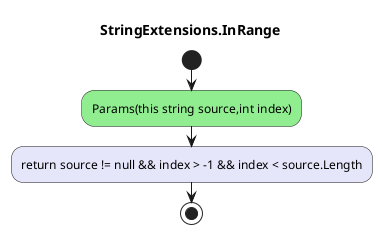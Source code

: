 @startuml StringExtensions.InRange
title StringExtensions.InRange
start
#LightGreen:Params(this string source,int index);
#Lavender:return source != null && index > -1 && index < source.Length;
stop
@enduml
